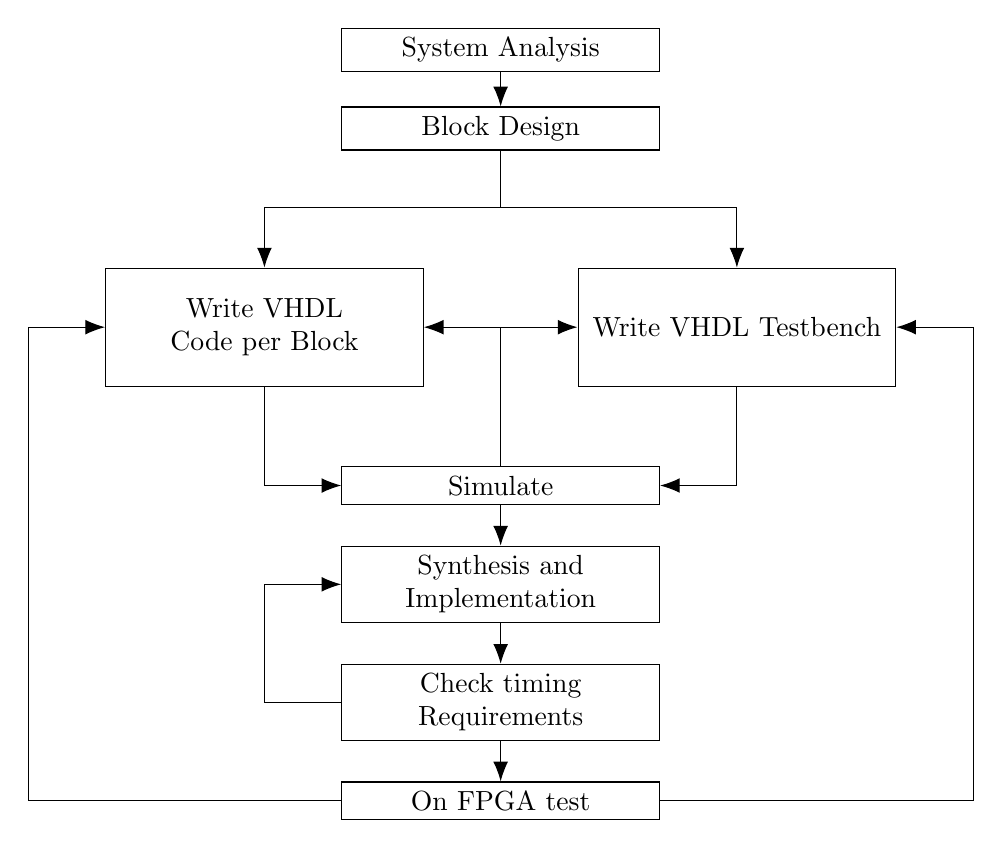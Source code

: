 \begin{tikzpicture}[
    rounded corners=0mm,
]
    %coordinates
    \coordinate (analysis)      at (0,-1);
    \coordinate (bd) at (0,-2);
    \coordinate (wrvhdl)      at (-3,-5);
    \coordinate (wrtb)      at (3,-5);
    \coordinate (sim)      at (0,-6.5);
    \coordinate (synimpl)      at (0,-8);
    \coordinate (timing)     at (0,-9.5);
    \coordinate (onfpga)     at (0,-10.5);

    %nodes
    \node[draw, minimum width=4cm, anchor=south, text width=3.8cm, align=center] (n1) at (analysis) {System Analysis};
    \node[draw, minimum width=4cm, anchor=south, text width=3.8cm, align=center] (n2) at (bd) {Block Design};
    \node[draw, minimum width=4cm, minimum height=1.5cm,  anchor=south, text width=3.8cm, align=center] (n3) at (wrvhdl) {Write VHDL Code per Block};
    \node[draw, minimum width=4cm, minimum height=1.5cm,  anchor=south, text width=3.8cm, align=center] (n4) at (wrtb) {Write VHDL Testbench};
    \node[draw, minimum width=4cm, anchor=south, text width=3.8cm, align=center] (n5) at (sim) {Simulate};
    \node[draw, minimum width=4cm, anchor=south, text width=3.8cm, align=center] (n6) at (synimpl) {Synthesis and Implementation};
    \node[draw, minimum width=4cm, anchor=south, text width=3.8cm, align=center] (n7) at (timing) {Check timing Requirements};
    \node[draw, minimum width=4cm, anchor=south, text width=3.8cm, align=center] (n8) at (onfpga) {On FPGA test};
    
    \path[draw,-{Latex[length=2.5mm]}] (n1) -- (n2) ;
    \path[draw,-{Latex[length=2.5mm]}] (n5) -- (n6) ;
    \path[draw,-{Latex[length=2.5mm]}] (n6) -- (n7) ;
    \path[draw,-{Latex[length=2.5mm]}] (n7) -- (n8) ;

    \path[draw,-{Latex[length=2.5mm]}] (n2) -- ($(n2) + (0,-1)$) -| (n4) ;
    \path[draw,-{Latex[length=2.5mm]}] (n2) -- ($(n2) + (0,-1)$) -| (n3) ;

    \path[draw,-{Latex[length=2.5mm]}] (n4) |- (n5) ;
    \path[draw,-{Latex[length=2.5mm]}] (n3) |- (n5) ;
    \path[draw,-{Latex[length=2.5mm]}] (n5) |- (n3) ;
    \path[draw,-{Latex[length=2.5mm]}] (n5) |- (n4) ;

    \path[draw,-{Latex[length=2.5mm]}] (n7) -- ($(n7) + (-3,0)$) |- (n6) ;

    \path[draw,-{Latex[length=2.5mm]}] (n8) -- ($(n8) + (-6,0)$) |- (n3) ;
    \path[draw,-{Latex[length=2.5mm]}] (n8) -- ($(n8) +  (6,0)$) |- (n4) ;

\end{tikzpicture}
